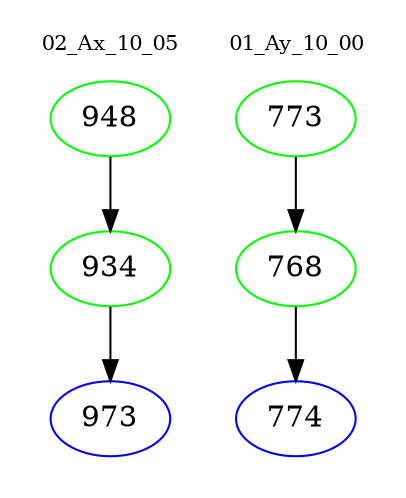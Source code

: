 digraph{
subgraph cluster_0 {
color = white
label = "02_Ax_10_05";
fontsize=10;
T0_948 [label="948", color="green"]
T0_948 -> T0_934 [color="black"]
T0_934 [label="934", color="green"]
T0_934 -> T0_973 [color="black"]
T0_973 [label="973", color="blue"]
}
subgraph cluster_1 {
color = white
label = "01_Ay_10_00";
fontsize=10;
T1_773 [label="773", color="green"]
T1_773 -> T1_768 [color="black"]
T1_768 [label="768", color="green"]
T1_768 -> T1_774 [color="black"]
T1_774 [label="774", color="blue"]
}
}
